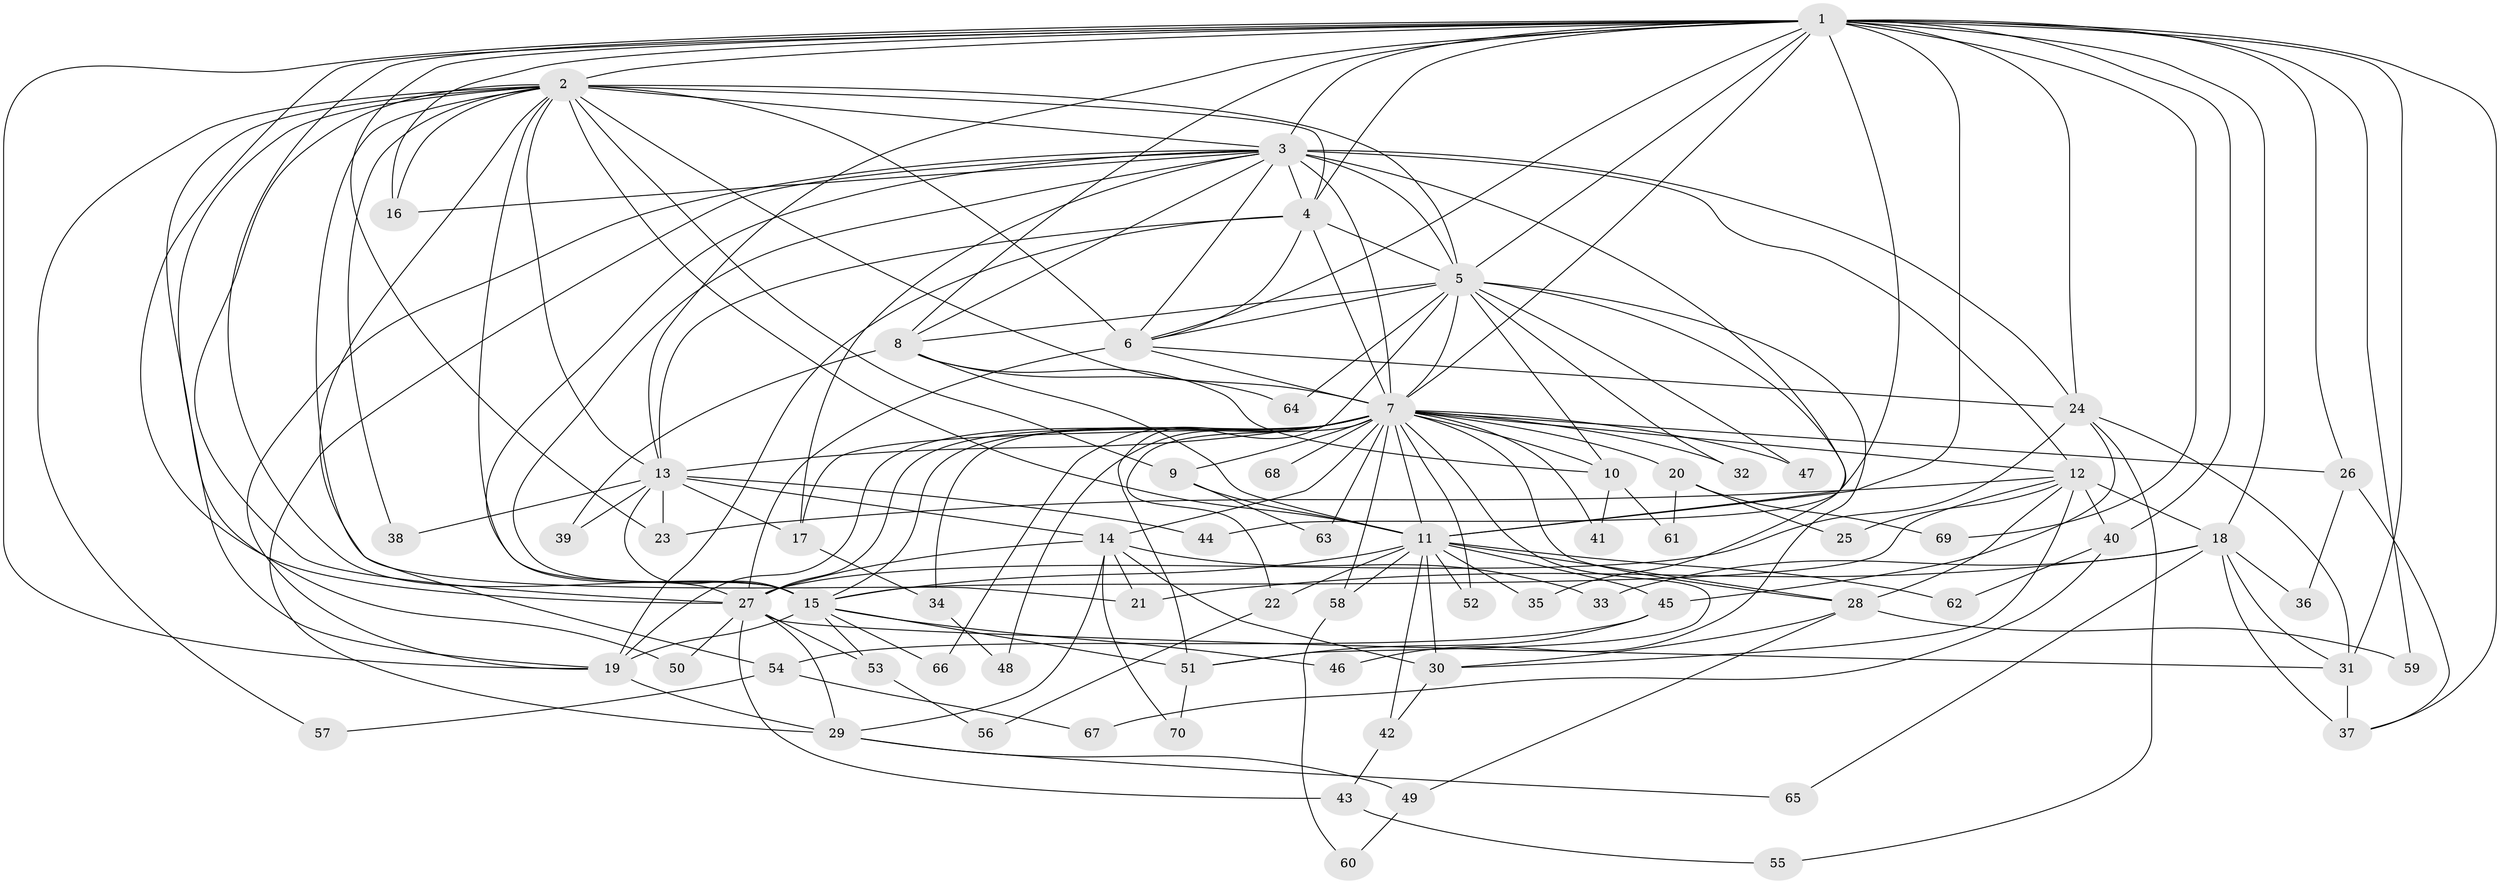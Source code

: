 // original degree distribution, {24: 0.02142857142857143, 23: 0.007142857142857143, 12: 0.007142857142857143, 19: 0.007142857142857143, 20: 0.007142857142857143, 21: 0.014285714285714285, 36: 0.007142857142857143, 5: 0.07857142857142857, 2: 0.5285714285714286, 7: 0.02142857142857143, 8: 0.014285714285714285, 4: 0.1, 3: 0.16428571428571428, 9: 0.007142857142857143, 6: 0.014285714285714285}
// Generated by graph-tools (version 1.1) at 2025/34/03/09/25 02:34:51]
// undirected, 70 vertices, 183 edges
graph export_dot {
graph [start="1"]
  node [color=gray90,style=filled];
  1;
  2;
  3;
  4;
  5;
  6;
  7;
  8;
  9;
  10;
  11;
  12;
  13;
  14;
  15;
  16;
  17;
  18;
  19;
  20;
  21;
  22;
  23;
  24;
  25;
  26;
  27;
  28;
  29;
  30;
  31;
  32;
  33;
  34;
  35;
  36;
  37;
  38;
  39;
  40;
  41;
  42;
  43;
  44;
  45;
  46;
  47;
  48;
  49;
  50;
  51;
  52;
  53;
  54;
  55;
  56;
  57;
  58;
  59;
  60;
  61;
  62;
  63;
  64;
  65;
  66;
  67;
  68;
  69;
  70;
  1 -- 2 [weight=2.0];
  1 -- 3 [weight=4.0];
  1 -- 4 [weight=3.0];
  1 -- 5 [weight=2.0];
  1 -- 6 [weight=2.0];
  1 -- 7 [weight=4.0];
  1 -- 8 [weight=1.0];
  1 -- 11 [weight=8.0];
  1 -- 13 [weight=1.0];
  1 -- 15 [weight=1.0];
  1 -- 16 [weight=1.0];
  1 -- 18 [weight=2.0];
  1 -- 19 [weight=1.0];
  1 -- 23 [weight=1.0];
  1 -- 24 [weight=1.0];
  1 -- 26 [weight=1.0];
  1 -- 27 [weight=2.0];
  1 -- 31 [weight=1.0];
  1 -- 37 [weight=1.0];
  1 -- 40 [weight=1.0];
  1 -- 44 [weight=1.0];
  1 -- 59 [weight=1.0];
  1 -- 69 [weight=1.0];
  2 -- 3 [weight=3.0];
  2 -- 4 [weight=1.0];
  2 -- 5 [weight=1.0];
  2 -- 6 [weight=1.0];
  2 -- 7 [weight=2.0];
  2 -- 9 [weight=2.0];
  2 -- 11 [weight=1.0];
  2 -- 13 [weight=1.0];
  2 -- 15 [weight=1.0];
  2 -- 16 [weight=1.0];
  2 -- 19 [weight=1.0];
  2 -- 21 [weight=1.0];
  2 -- 27 [weight=2.0];
  2 -- 38 [weight=1.0];
  2 -- 50 [weight=1.0];
  2 -- 54 [weight=1.0];
  2 -- 57 [weight=1.0];
  3 -- 4 [weight=2.0];
  3 -- 5 [weight=3.0];
  3 -- 6 [weight=3.0];
  3 -- 7 [weight=4.0];
  3 -- 8 [weight=1.0];
  3 -- 11 [weight=1.0];
  3 -- 12 [weight=7.0];
  3 -- 15 [weight=6.0];
  3 -- 16 [weight=1.0];
  3 -- 17 [weight=1.0];
  3 -- 19 [weight=1.0];
  3 -- 24 [weight=2.0];
  3 -- 27 [weight=1.0];
  3 -- 29 [weight=1.0];
  4 -- 5 [weight=1.0];
  4 -- 6 [weight=1.0];
  4 -- 7 [weight=2.0];
  4 -- 13 [weight=1.0];
  4 -- 19 [weight=1.0];
  5 -- 6 [weight=1.0];
  5 -- 7 [weight=2.0];
  5 -- 8 [weight=1.0];
  5 -- 10 [weight=1.0];
  5 -- 32 [weight=1.0];
  5 -- 35 [weight=1.0];
  5 -- 46 [weight=1.0];
  5 -- 47 [weight=1.0];
  5 -- 51 [weight=1.0];
  5 -- 64 [weight=1.0];
  6 -- 7 [weight=2.0];
  6 -- 24 [weight=1.0];
  6 -- 27 [weight=9.0];
  7 -- 9 [weight=1.0];
  7 -- 10 [weight=1.0];
  7 -- 11 [weight=3.0];
  7 -- 12 [weight=2.0];
  7 -- 13 [weight=2.0];
  7 -- 14 [weight=3.0];
  7 -- 15 [weight=1.0];
  7 -- 17 [weight=2.0];
  7 -- 19 [weight=1.0];
  7 -- 20 [weight=1.0];
  7 -- 22 [weight=1.0];
  7 -- 26 [weight=3.0];
  7 -- 27 [weight=1.0];
  7 -- 28 [weight=1.0];
  7 -- 32 [weight=1.0];
  7 -- 34 [weight=1.0];
  7 -- 41 [weight=1.0];
  7 -- 47 [weight=1.0];
  7 -- 48 [weight=1.0];
  7 -- 51 [weight=1.0];
  7 -- 52 [weight=1.0];
  7 -- 58 [weight=1.0];
  7 -- 63 [weight=1.0];
  7 -- 66 [weight=1.0];
  7 -- 68 [weight=2.0];
  8 -- 10 [weight=1.0];
  8 -- 11 [weight=1.0];
  8 -- 39 [weight=1.0];
  8 -- 64 [weight=1.0];
  9 -- 11 [weight=1.0];
  9 -- 63 [weight=1.0];
  10 -- 41 [weight=1.0];
  10 -- 61 [weight=1.0];
  11 -- 15 [weight=1.0];
  11 -- 22 [weight=1.0];
  11 -- 28 [weight=1.0];
  11 -- 30 [weight=1.0];
  11 -- 35 [weight=1.0];
  11 -- 42 [weight=1.0];
  11 -- 45 [weight=1.0];
  11 -- 52 [weight=1.0];
  11 -- 58 [weight=1.0];
  11 -- 62 [weight=1.0];
  12 -- 15 [weight=1.0];
  12 -- 18 [weight=1.0];
  12 -- 23 [weight=1.0];
  12 -- 25 [weight=1.0];
  12 -- 28 [weight=1.0];
  12 -- 30 [weight=1.0];
  12 -- 40 [weight=1.0];
  13 -- 14 [weight=1.0];
  13 -- 15 [weight=1.0];
  13 -- 17 [weight=1.0];
  13 -- 23 [weight=5.0];
  13 -- 38 [weight=1.0];
  13 -- 39 [weight=1.0];
  13 -- 44 [weight=1.0];
  14 -- 21 [weight=1.0];
  14 -- 27 [weight=1.0];
  14 -- 29 [weight=1.0];
  14 -- 30 [weight=2.0];
  14 -- 33 [weight=1.0];
  14 -- 70 [weight=1.0];
  15 -- 19 [weight=1.0];
  15 -- 46 [weight=1.0];
  15 -- 51 [weight=1.0];
  15 -- 53 [weight=1.0];
  15 -- 66 [weight=1.0];
  17 -- 34 [weight=1.0];
  18 -- 21 [weight=1.0];
  18 -- 31 [weight=1.0];
  18 -- 33 [weight=1.0];
  18 -- 36 [weight=1.0];
  18 -- 37 [weight=1.0];
  18 -- 65 [weight=1.0];
  19 -- 29 [weight=1.0];
  20 -- 25 [weight=1.0];
  20 -- 61 [weight=1.0];
  20 -- 69 [weight=1.0];
  22 -- 56 [weight=1.0];
  24 -- 27 [weight=1.0];
  24 -- 31 [weight=1.0];
  24 -- 45 [weight=1.0];
  24 -- 55 [weight=1.0];
  26 -- 36 [weight=1.0];
  26 -- 37 [weight=1.0];
  27 -- 29 [weight=1.0];
  27 -- 31 [weight=1.0];
  27 -- 43 [weight=1.0];
  27 -- 50 [weight=1.0];
  27 -- 53 [weight=1.0];
  28 -- 30 [weight=1.0];
  28 -- 49 [weight=1.0];
  28 -- 59 [weight=1.0];
  29 -- 49 [weight=1.0];
  29 -- 65 [weight=1.0];
  30 -- 42 [weight=1.0];
  31 -- 37 [weight=3.0];
  34 -- 48 [weight=1.0];
  40 -- 62 [weight=1.0];
  40 -- 67 [weight=1.0];
  42 -- 43 [weight=1.0];
  43 -- 55 [weight=1.0];
  45 -- 51 [weight=1.0];
  45 -- 54 [weight=1.0];
  49 -- 60 [weight=1.0];
  51 -- 70 [weight=1.0];
  53 -- 56 [weight=1.0];
  54 -- 57 [weight=1.0];
  54 -- 67 [weight=1.0];
  58 -- 60 [weight=1.0];
}
